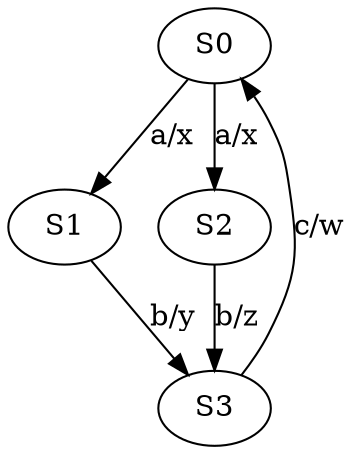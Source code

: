 digraph machine {
S0 [label = "S0"]
S1 [label = "S1"]
S2 [label = "S2"]
S3 [label = "S3"]

S0 -> S1 [label = "a/x"]
S0 -> S2 [label = "a/x"]
S1 -> S3 [label = "b/y"]
S2 -> S3 [label = "b/z"]
S3 -> S0 [label = "c/w"]
}

